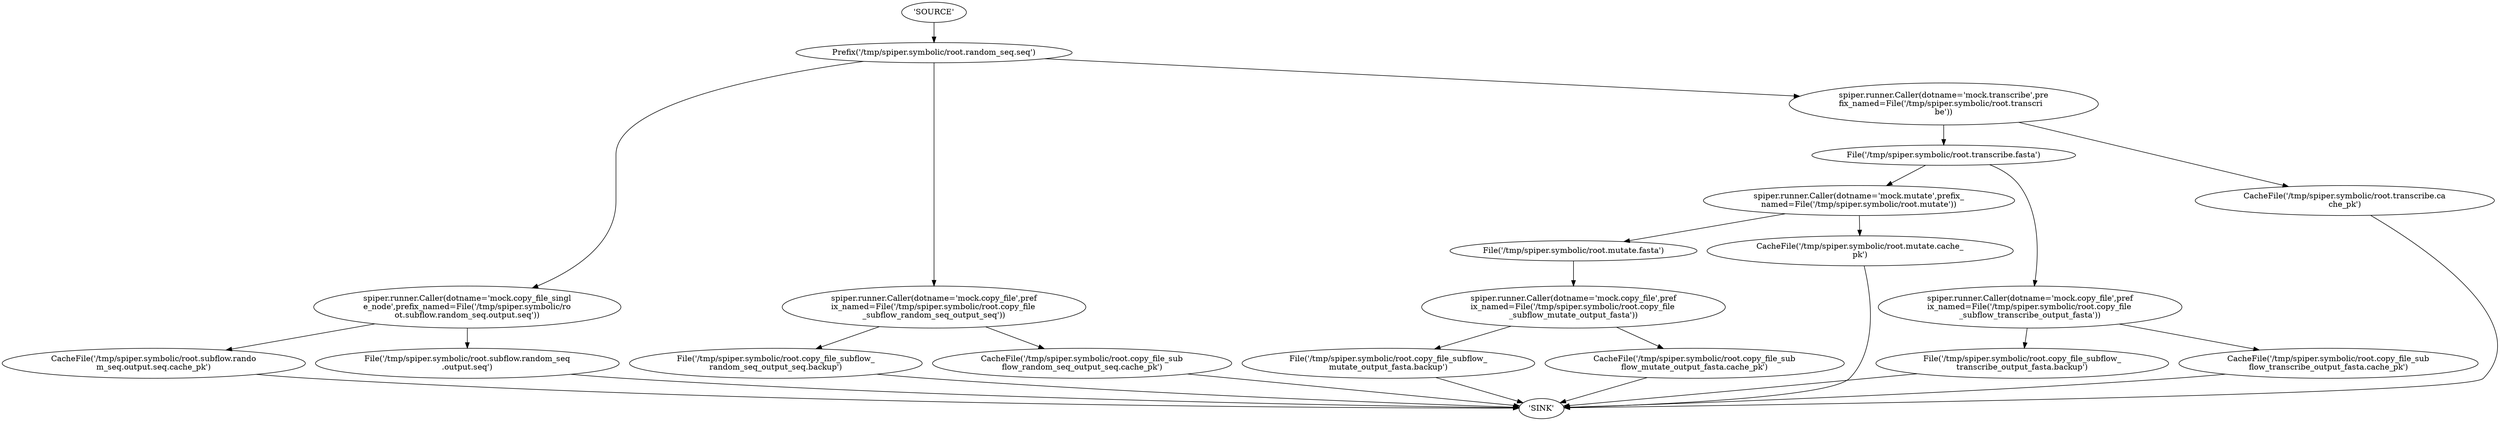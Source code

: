 strict digraph G {
	rankdir=TB
	"CacheFile('/tmp/spiper.symbolic/root.subflow.rando\lm_seq.output.seq.cache_pk')" -> "'SINK'"
	"spiper.runner.Caller(dotname='mock.copy_file_singl\le_node',prefix_named=File('/tmp/spiper.symbolic/ro\lot.subflow.random_seq.output.seq'))" -> "CacheFile('/tmp/spiper.symbolic/root.subflow.rando\lm_seq.output.seq.cache_pk')"
	"File('/tmp/spiper.symbolic/root.subflow.random_seq\l.output.seq')" -> "'SINK'"
	"spiper.runner.Caller(dotname='mock.copy_file_singl\le_node',prefix_named=File('/tmp/spiper.symbolic/ro\lot.subflow.random_seq.output.seq'))" -> "File('/tmp/spiper.symbolic/root.subflow.random_seq\l.output.seq')"
	"Prefix('/tmp/spiper.symbolic/root.random_seq.seq')" -> "spiper.runner.Caller(dotname='mock.copy_file_singl\le_node',prefix_named=File('/tmp/spiper.symbolic/ro\lot.subflow.random_seq.output.seq'))"
	"File('/tmp/spiper.symbolic/root.copy_file_subflow_\lrandom_seq_output_seq.backup')" -> "'SINK'"
	"spiper.runner.Caller(dotname='mock.copy_file',pref\lix_named=File('/tmp/spiper.symbolic/root.copy_file\l_subflow_random_seq_output_seq'))" -> "File('/tmp/spiper.symbolic/root.copy_file_subflow_\lrandom_seq_output_seq.backup')"
	"CacheFile('/tmp/spiper.symbolic/root.copy_file_sub\lflow_random_seq_output_seq.cache_pk')" -> "'SINK'"
	"spiper.runner.Caller(dotname='mock.copy_file',pref\lix_named=File('/tmp/spiper.symbolic/root.copy_file\l_subflow_random_seq_output_seq'))" -> "CacheFile('/tmp/spiper.symbolic/root.copy_file_sub\lflow_random_seq_output_seq.cache_pk')"
	"Prefix('/tmp/spiper.symbolic/root.random_seq.seq')" -> "spiper.runner.Caller(dotname='mock.copy_file',pref\lix_named=File('/tmp/spiper.symbolic/root.copy_file\l_subflow_random_seq_output_seq'))"
	"File('/tmp/spiper.symbolic/root.copy_file_subflow_\lmutate_output_fasta.backup')" -> "'SINK'"
	"spiper.runner.Caller(dotname='mock.copy_file',pref\lix_named=File('/tmp/spiper.symbolic/root.copy_file\l_subflow_mutate_output_fasta'))" -> "File('/tmp/spiper.symbolic/root.copy_file_subflow_\lmutate_output_fasta.backup')"
	"CacheFile('/tmp/spiper.symbolic/root.copy_file_sub\lflow_mutate_output_fasta.cache_pk')" -> "'SINK'"
	"spiper.runner.Caller(dotname='mock.copy_file',pref\lix_named=File('/tmp/spiper.symbolic/root.copy_file\l_subflow_mutate_output_fasta'))" -> "CacheFile('/tmp/spiper.symbolic/root.copy_file_sub\lflow_mutate_output_fasta.cache_pk')"
	"File('/tmp/spiper.symbolic/root.mutate.fasta')" -> "spiper.runner.Caller(dotname='mock.copy_file',pref\lix_named=File('/tmp/spiper.symbolic/root.copy_file\l_subflow_mutate_output_fasta'))"
	"spiper.runner.Caller(dotname='mock.mutate',prefix_\lnamed=File('/tmp/spiper.symbolic/root.mutate'))" -> "File('/tmp/spiper.symbolic/root.mutate.fasta')"
	"CacheFile('/tmp/spiper.symbolic/root.mutate.cache_\lpk')" -> "'SINK'"
	"spiper.runner.Caller(dotname='mock.mutate',prefix_\lnamed=File('/tmp/spiper.symbolic/root.mutate'))" -> "CacheFile('/tmp/spiper.symbolic/root.mutate.cache_\lpk')"
	"File('/tmp/spiper.symbolic/root.transcribe.fasta')" -> "spiper.runner.Caller(dotname='mock.mutate',prefix_\lnamed=File('/tmp/spiper.symbolic/root.mutate'))"
	"File('/tmp/spiper.symbolic/root.copy_file_subflow_\ltranscribe_output_fasta.backup')" -> "'SINK'"
	"spiper.runner.Caller(dotname='mock.copy_file',pref\lix_named=File('/tmp/spiper.symbolic/root.copy_file\l_subflow_transcribe_output_fasta'))" -> "File('/tmp/spiper.symbolic/root.copy_file_subflow_\ltranscribe_output_fasta.backup')"
	"CacheFile('/tmp/spiper.symbolic/root.copy_file_sub\lflow_transcribe_output_fasta.cache_pk')" -> "'SINK'"
	"spiper.runner.Caller(dotname='mock.copy_file',pref\lix_named=File('/tmp/spiper.symbolic/root.copy_file\l_subflow_transcribe_output_fasta'))" -> "CacheFile('/tmp/spiper.symbolic/root.copy_file_sub\lflow_transcribe_output_fasta.cache_pk')"
	"File('/tmp/spiper.symbolic/root.transcribe.fasta')" -> "spiper.runner.Caller(dotname='mock.copy_file',pref\lix_named=File('/tmp/spiper.symbolic/root.copy_file\l_subflow_transcribe_output_fasta'))"
	"spiper.runner.Caller(dotname='mock.transcribe',pre\lfix_named=File('/tmp/spiper.symbolic/root.transcri\lbe'))" -> "File('/tmp/spiper.symbolic/root.transcribe.fasta')"
	"CacheFile('/tmp/spiper.symbolic/root.transcribe.ca\lche_pk')" -> "'SINK'"
	"spiper.runner.Caller(dotname='mock.transcribe',pre\lfix_named=File('/tmp/spiper.symbolic/root.transcri\lbe'))" -> "CacheFile('/tmp/spiper.symbolic/root.transcribe.ca\lche_pk')"
	"Prefix('/tmp/spiper.symbolic/root.random_seq.seq')" -> "spiper.runner.Caller(dotname='mock.transcribe',pre\lfix_named=File('/tmp/spiper.symbolic/root.transcri\lbe'))"
	"'SOURCE'" -> "Prefix('/tmp/spiper.symbolic/root.random_seq.seq')"
}

